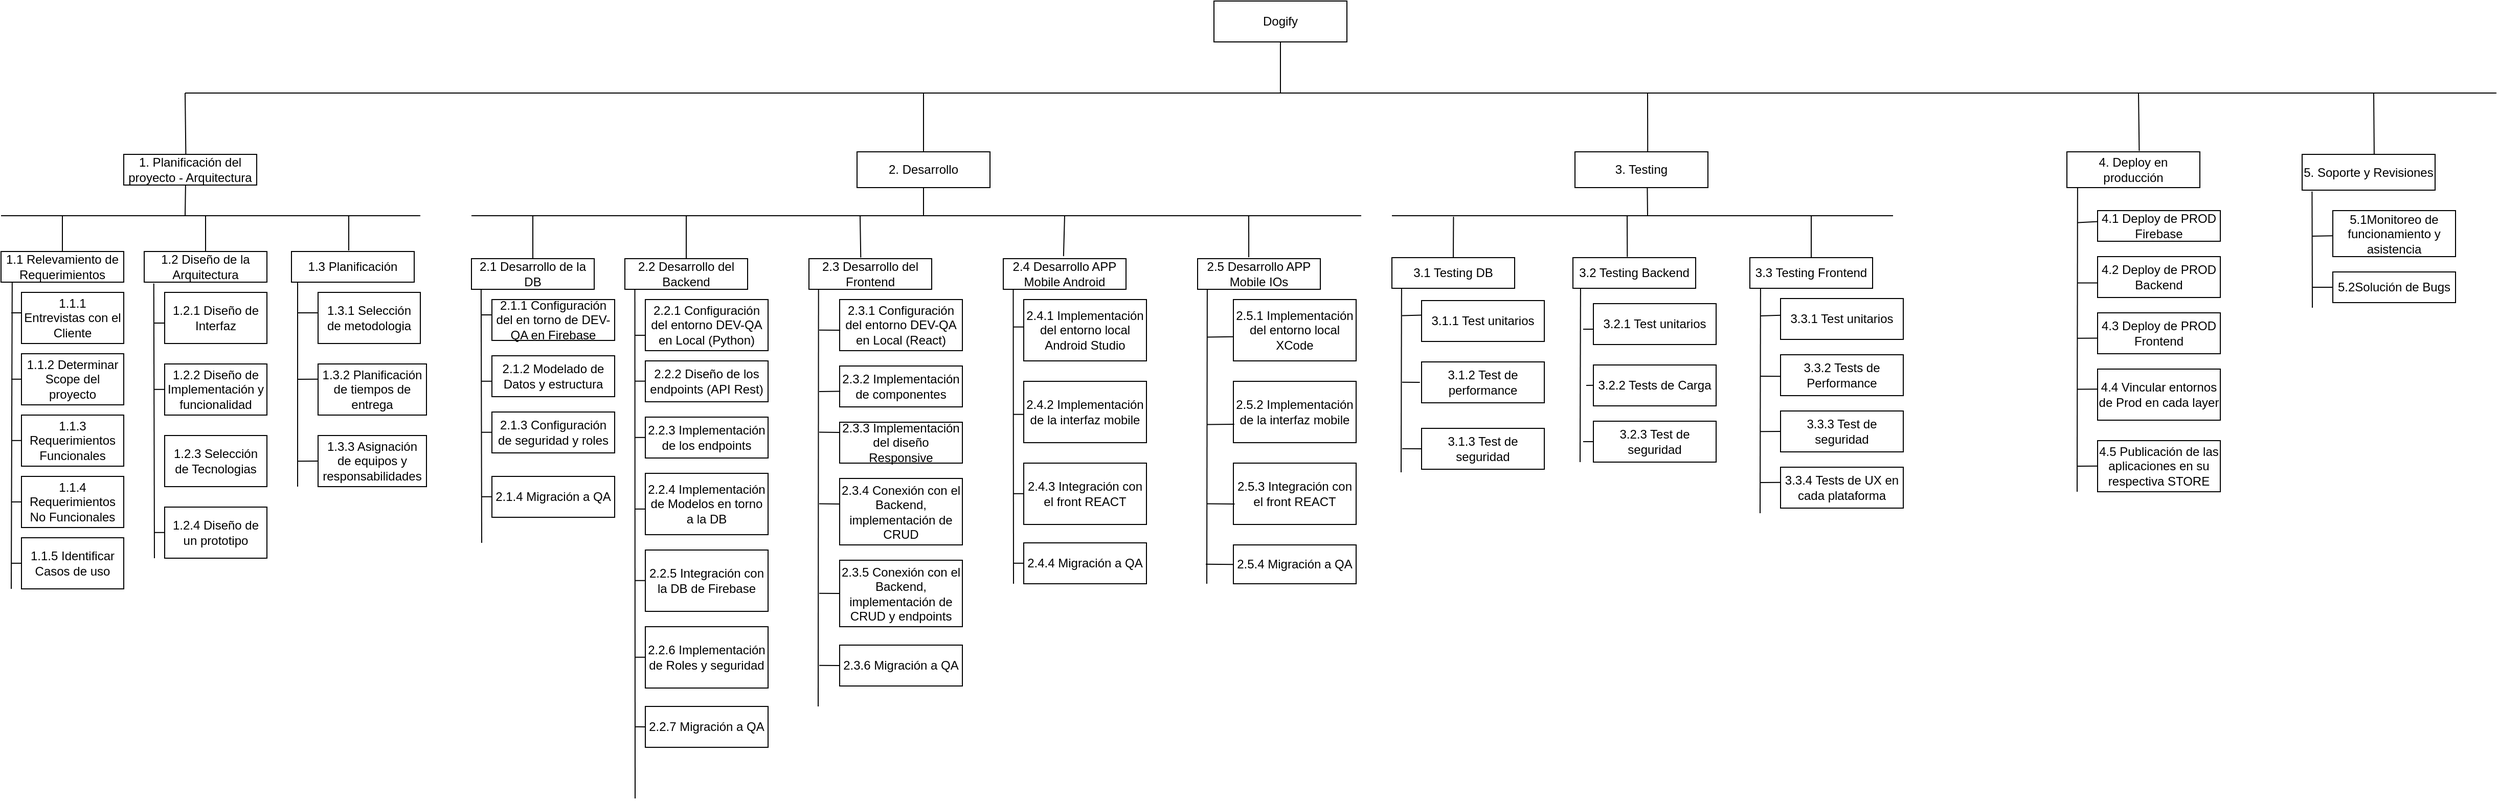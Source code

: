 <mxfile version="24.7.12">
  <diagram name="Página-1" id="rctPrz6m6ZB6kbISsElE">
    <mxGraphModel dx="2284" dy="774" grid="1" gridSize="10" guides="1" tooltips="1" connect="1" arrows="1" fold="1" page="1" pageScale="1" pageWidth="850" pageHeight="1100" math="0" shadow="0">
      <root>
        <mxCell id="0" />
        <mxCell id="1" parent="0" />
        <mxCell id="eJNdkGEpaUKo2zQjEefQ-1" value="&lt;div&gt;Dogify&lt;/div&gt;" style="rounded=0;whiteSpace=wrap;html=1;" vertex="1" parent="1">
          <mxGeometry x="1176" y="30" width="130" height="40" as="geometry" />
        </mxCell>
        <mxCell id="eJNdkGEpaUKo2zQjEefQ-2" value="1. Planificación del proyecto - Arquitectura" style="rounded=0;whiteSpace=wrap;html=1;" vertex="1" parent="1">
          <mxGeometry x="110" y="180" width="130" height="30" as="geometry" />
        </mxCell>
        <mxCell id="eJNdkGEpaUKo2zQjEefQ-3" value="1.1 Relevamiento de Requerimientos" style="rounded=0;whiteSpace=wrap;html=1;" vertex="1" parent="1">
          <mxGeometry x="-10" y="275" width="120" height="30" as="geometry" />
        </mxCell>
        <mxCell id="eJNdkGEpaUKo2zQjEefQ-4" value="1.1.3 Requerimientos Funcionales" style="rounded=0;whiteSpace=wrap;html=1;" vertex="1" parent="1">
          <mxGeometry x="10" y="435" width="100" height="50" as="geometry" />
        </mxCell>
        <mxCell id="eJNdkGEpaUKo2zQjEefQ-5" value="1.1.4 Requerimientos No Funcionales" style="rounded=0;whiteSpace=wrap;html=1;" vertex="1" parent="1">
          <mxGeometry x="10" y="495" width="100" height="50" as="geometry" />
        </mxCell>
        <mxCell id="eJNdkGEpaUKo2zQjEefQ-6" value="&lt;div&gt;1.1.1&lt;/div&gt;&lt;div&gt;Entrevistas con el&lt;/div&gt;&lt;div&gt;Cliente&lt;br&gt;&lt;/div&gt;" style="rounded=0;whiteSpace=wrap;html=1;" vertex="1" parent="1">
          <mxGeometry x="10" y="315" width="100" height="50" as="geometry" />
        </mxCell>
        <mxCell id="eJNdkGEpaUKo2zQjEefQ-7" value="1.2 Diseño de la Arquitectura" style="rounded=0;whiteSpace=wrap;html=1;" vertex="1" parent="1">
          <mxGeometry x="130" y="275" width="120" height="30" as="geometry" />
        </mxCell>
        <mxCell id="eJNdkGEpaUKo2zQjEefQ-8" value="1.2.1 Diseño de Interfaz" style="rounded=0;whiteSpace=wrap;html=1;" vertex="1" parent="1">
          <mxGeometry x="150" y="315" width="100" height="50" as="geometry" />
        </mxCell>
        <mxCell id="eJNdkGEpaUKo2zQjEefQ-9" value="1.2.3 Selección de Tecnologias" style="rounded=0;whiteSpace=wrap;html=1;" vertex="1" parent="1">
          <mxGeometry x="150" y="455" width="100" height="50" as="geometry" />
        </mxCell>
        <mxCell id="eJNdkGEpaUKo2zQjEefQ-10" value="1.2.2 Diseño de Implementación y funcionalidad" style="rounded=0;whiteSpace=wrap;html=1;" vertex="1" parent="1">
          <mxGeometry x="150" y="385" width="100" height="50" as="geometry" />
        </mxCell>
        <mxCell id="eJNdkGEpaUKo2zQjEefQ-11" value="1.3 Planificación" style="rounded=0;whiteSpace=wrap;html=1;" vertex="1" parent="1">
          <mxGeometry x="274" y="275" width="120" height="30" as="geometry" />
        </mxCell>
        <mxCell id="eJNdkGEpaUKo2zQjEefQ-12" value="1.3.1 Selección de metodologia" style="rounded=0;whiteSpace=wrap;html=1;" vertex="1" parent="1">
          <mxGeometry x="300" y="315" width="100" height="50" as="geometry" />
        </mxCell>
        <mxCell id="eJNdkGEpaUKo2zQjEefQ-13" value="1.3.2 Planificación de tiempos de entrega" style="rounded=0;whiteSpace=wrap;html=1;" vertex="1" parent="1">
          <mxGeometry x="300" y="385" width="106" height="50" as="geometry" />
        </mxCell>
        <mxCell id="eJNdkGEpaUKo2zQjEefQ-14" value="1.3.3 Asignación de equipos y responsabilidades" style="rounded=0;whiteSpace=wrap;html=1;" vertex="1" parent="1">
          <mxGeometry x="300" y="455" width="106" height="50" as="geometry" />
        </mxCell>
        <mxCell id="eJNdkGEpaUKo2zQjEefQ-15" value="2. Desarrollo" style="rounded=0;whiteSpace=wrap;html=1;" vertex="1" parent="1">
          <mxGeometry x="827" y="177.5" width="130" height="35" as="geometry" />
        </mxCell>
        <mxCell id="eJNdkGEpaUKo2zQjEefQ-16" value="1.1.2 Determinar Scope del proyecto" style="rounded=0;whiteSpace=wrap;html=1;" vertex="1" parent="1">
          <mxGeometry x="10" y="375" width="100" height="50" as="geometry" />
        </mxCell>
        <mxCell id="eJNdkGEpaUKo2zQjEefQ-17" value="1.1.5 Identificar Casos de uso" style="rounded=0;whiteSpace=wrap;html=1;" vertex="1" parent="1">
          <mxGeometry x="10" y="555" width="100" height="50" as="geometry" />
        </mxCell>
        <mxCell id="eJNdkGEpaUKo2zQjEefQ-18" value="1.2.4 Diseño de un prototipo" style="rounded=0;whiteSpace=wrap;html=1;" vertex="1" parent="1">
          <mxGeometry x="150" y="525" width="100" height="50" as="geometry" />
        </mxCell>
        <mxCell id="eJNdkGEpaUKo2zQjEefQ-19" value="" style="endArrow=none;html=1;rounded=0;" edge="1" parent="1">
          <mxGeometry width="50" height="50" relative="1" as="geometry">
            <mxPoint x="170" y="120" as="sourcePoint" />
            <mxPoint x="2430" y="120" as="targetPoint" />
          </mxGeometry>
        </mxCell>
        <mxCell id="eJNdkGEpaUKo2zQjEefQ-20" value="" style="endArrow=none;html=1;rounded=0;exitX=0.467;exitY=0.011;exitDx=0;exitDy=0;exitPerimeter=0;" edge="1" parent="1" source="eJNdkGEpaUKo2zQjEefQ-2">
          <mxGeometry width="50" height="50" relative="1" as="geometry">
            <mxPoint x="230" y="220" as="sourcePoint" />
            <mxPoint x="170" y="120" as="targetPoint" />
          </mxGeometry>
        </mxCell>
        <mxCell id="eJNdkGEpaUKo2zQjEefQ-21" value="" style="endArrow=none;html=1;rounded=0;entryX=0.091;entryY=1.002;entryDx=0;entryDy=0;entryPerimeter=0;" edge="1" parent="1" target="eJNdkGEpaUKo2zQjEefQ-3">
          <mxGeometry width="50" height="50" relative="1" as="geometry">
            <mxPoint y="605" as="sourcePoint" />
            <mxPoint x="270" y="425" as="targetPoint" />
          </mxGeometry>
        </mxCell>
        <mxCell id="eJNdkGEpaUKo2zQjEefQ-22" value="" style="endArrow=none;html=1;rounded=0;entryX=0;entryY=0.401;entryDx=0;entryDy=0;entryPerimeter=0;" edge="1" parent="1" target="eJNdkGEpaUKo2zQjEefQ-6">
          <mxGeometry width="50" height="50" relative="1" as="geometry">
            <mxPoint y="335" as="sourcePoint" />
            <mxPoint x="270" y="425" as="targetPoint" />
          </mxGeometry>
        </mxCell>
        <mxCell id="eJNdkGEpaUKo2zQjEefQ-23" value="" style="endArrow=none;html=1;rounded=0;entryX=0;entryY=0.401;entryDx=0;entryDy=0;entryPerimeter=0;" edge="1" parent="1">
          <mxGeometry width="50" height="50" relative="1" as="geometry">
            <mxPoint y="399.9" as="sourcePoint" />
            <mxPoint x="10" y="399.9" as="targetPoint" />
          </mxGeometry>
        </mxCell>
        <mxCell id="eJNdkGEpaUKo2zQjEefQ-24" value="" style="endArrow=none;html=1;rounded=0;entryX=0;entryY=0.401;entryDx=0;entryDy=0;entryPerimeter=0;" edge="1" parent="1">
          <mxGeometry width="50" height="50" relative="1" as="geometry">
            <mxPoint y="459.9" as="sourcePoint" />
            <mxPoint x="10" y="459.9" as="targetPoint" />
          </mxGeometry>
        </mxCell>
        <mxCell id="eJNdkGEpaUKo2zQjEefQ-25" value="" style="endArrow=none;html=1;rounded=0;entryX=0;entryY=0.401;entryDx=0;entryDy=0;entryPerimeter=0;" edge="1" parent="1">
          <mxGeometry width="50" height="50" relative="1" as="geometry">
            <mxPoint y="519.94" as="sourcePoint" />
            <mxPoint x="10" y="519.94" as="targetPoint" />
          </mxGeometry>
        </mxCell>
        <mxCell id="eJNdkGEpaUKo2zQjEefQ-26" value="" style="endArrow=none;html=1;rounded=0;entryX=0;entryY=0.401;entryDx=0;entryDy=0;entryPerimeter=0;" edge="1" parent="1">
          <mxGeometry width="50" height="50" relative="1" as="geometry">
            <mxPoint y="579.94" as="sourcePoint" />
            <mxPoint x="10" y="579.94" as="targetPoint" />
          </mxGeometry>
        </mxCell>
        <mxCell id="eJNdkGEpaUKo2zQjEefQ-27" value="" style="endArrow=none;html=1;rounded=0;entryX=0.078;entryY=1.04;entryDx=0;entryDy=0;entryPerimeter=0;" edge="1" parent="1" target="eJNdkGEpaUKo2zQjEefQ-7">
          <mxGeometry width="50" height="50" relative="1" as="geometry">
            <mxPoint x="140" y="575" as="sourcePoint" />
            <mxPoint x="140" y="305" as="targetPoint" />
          </mxGeometry>
        </mxCell>
        <mxCell id="eJNdkGEpaUKo2zQjEefQ-28" value="" style="endArrow=none;html=1;rounded=0;entryX=0;entryY=0.401;entryDx=0;entryDy=0;entryPerimeter=0;" edge="1" parent="1">
          <mxGeometry width="50" height="50" relative="1" as="geometry">
            <mxPoint x="140" y="345" as="sourcePoint" />
            <mxPoint x="150" y="345" as="targetPoint" />
          </mxGeometry>
        </mxCell>
        <mxCell id="eJNdkGEpaUKo2zQjEefQ-29" value="" style="endArrow=none;html=1;rounded=0;entryX=0;entryY=0.401;entryDx=0;entryDy=0;entryPerimeter=0;" edge="1" parent="1">
          <mxGeometry width="50" height="50" relative="1" as="geometry">
            <mxPoint x="140" y="409.9" as="sourcePoint" />
            <mxPoint x="150" y="409.9" as="targetPoint" />
          </mxGeometry>
        </mxCell>
        <mxCell id="eJNdkGEpaUKo2zQjEefQ-30" value="" style="endArrow=none;html=1;rounded=0;entryX=0;entryY=0.401;entryDx=0;entryDy=0;entryPerimeter=0;" edge="1" parent="1">
          <mxGeometry width="50" height="50" relative="1" as="geometry">
            <mxPoint x="140" y="549.88" as="sourcePoint" />
            <mxPoint x="150" y="549.88" as="targetPoint" />
          </mxGeometry>
        </mxCell>
        <mxCell id="eJNdkGEpaUKo2zQjEefQ-31" value="2.2 Desarrollo del Backend" style="rounded=0;whiteSpace=wrap;html=1;" vertex="1" parent="1">
          <mxGeometry x="600" y="282" width="120" height="30" as="geometry" />
        </mxCell>
        <mxCell id="eJNdkGEpaUKo2zQjEefQ-32" value="2.1.1 Configuración del en torno de DEV-QA en Firebase" style="rounded=0;whiteSpace=wrap;html=1;" vertex="1" parent="1">
          <mxGeometry x="470" y="322" width="120" height="40" as="geometry" />
        </mxCell>
        <mxCell id="eJNdkGEpaUKo2zQjEefQ-33" value="&lt;div&gt;2.1.2 Modelado de Datos y estructura&lt;/div&gt;" style="rounded=0;whiteSpace=wrap;html=1;" vertex="1" parent="1">
          <mxGeometry x="470" y="377" width="120" height="40" as="geometry" />
        </mxCell>
        <mxCell id="eJNdkGEpaUKo2zQjEefQ-34" value="&lt;div&gt;2.1.3 Configuración de seguridad y roles&lt;br&gt;&lt;/div&gt;" style="rounded=0;whiteSpace=wrap;html=1;" vertex="1" parent="1">
          <mxGeometry x="470" y="432" width="120" height="40" as="geometry" />
        </mxCell>
        <mxCell id="eJNdkGEpaUKo2zQjEefQ-35" value="2.1 Desarrollo de la DB" style="rounded=0;whiteSpace=wrap;html=1;" vertex="1" parent="1">
          <mxGeometry x="450" y="282" width="120" height="30" as="geometry" />
        </mxCell>
        <mxCell id="eJNdkGEpaUKo2zQjEefQ-36" value="2.2.1 Configuración del entorno DEV-QA en Local (Python)" style="rounded=0;whiteSpace=wrap;html=1;" vertex="1" parent="1">
          <mxGeometry x="620" y="322" width="120" height="50" as="geometry" />
        </mxCell>
        <mxCell id="eJNdkGEpaUKo2zQjEefQ-37" value="2.2.2 Diseño de los endpoints (API Rest)" style="rounded=0;whiteSpace=wrap;html=1;" vertex="1" parent="1">
          <mxGeometry x="620" y="382" width="120" height="40" as="geometry" />
        </mxCell>
        <mxCell id="eJNdkGEpaUKo2zQjEefQ-38" value="2.2.3 Implementación de los endpoints" style="rounded=0;whiteSpace=wrap;html=1;" vertex="1" parent="1">
          <mxGeometry x="620" y="437" width="120" height="40" as="geometry" />
        </mxCell>
        <mxCell id="eJNdkGEpaUKo2zQjEefQ-39" value="2.2.4 Implementación de Modelos en torno a la DB" style="rounded=0;whiteSpace=wrap;html=1;" vertex="1" parent="1">
          <mxGeometry x="620" y="492" width="120" height="60" as="geometry" />
        </mxCell>
        <mxCell id="eJNdkGEpaUKo2zQjEefQ-40" value="2.2.5 Integración con la DB de Firebase" style="rounded=0;whiteSpace=wrap;html=1;" vertex="1" parent="1">
          <mxGeometry x="620" y="567" width="120" height="60" as="geometry" />
        </mxCell>
        <mxCell id="eJNdkGEpaUKo2zQjEefQ-41" value="2.2.6 Implementación de Roles y seguridad" style="rounded=0;whiteSpace=wrap;html=1;" vertex="1" parent="1">
          <mxGeometry x="620" y="642" width="120" height="60" as="geometry" />
        </mxCell>
        <mxCell id="eJNdkGEpaUKo2zQjEefQ-42" value="2.3 Desarrollo del Frontend" style="rounded=0;whiteSpace=wrap;html=1;" vertex="1" parent="1">
          <mxGeometry x="780" y="282" width="120" height="30" as="geometry" />
        </mxCell>
        <mxCell id="eJNdkGEpaUKo2zQjEefQ-43" value="2.3.1 Configuración del entorno DEV-QA en Local (React)" style="rounded=0;whiteSpace=wrap;html=1;" vertex="1" parent="1">
          <mxGeometry x="810" y="322" width="120" height="50" as="geometry" />
        </mxCell>
        <mxCell id="eJNdkGEpaUKo2zQjEefQ-44" value="2.3.2 Implementación de componentes" style="rounded=0;whiteSpace=wrap;html=1;" vertex="1" parent="1">
          <mxGeometry x="810" y="387" width="120" height="40" as="geometry" />
        </mxCell>
        <mxCell id="eJNdkGEpaUKo2zQjEefQ-45" value="2.3.3 Implementación del diseño Responsive" style="rounded=0;whiteSpace=wrap;html=1;" vertex="1" parent="1">
          <mxGeometry x="810" y="442" width="120" height="40" as="geometry" />
        </mxCell>
        <mxCell id="eJNdkGEpaUKo2zQjEefQ-46" value="2.3.4 Conexión con el Backend, implementación de CRUD" style="rounded=0;whiteSpace=wrap;html=1;" vertex="1" parent="1">
          <mxGeometry x="810" y="497" width="120" height="65" as="geometry" />
        </mxCell>
        <mxCell id="eJNdkGEpaUKo2zQjEefQ-47" value="2.3.5 Conexión con el Backend, implementación de CRUD y endpoints" style="rounded=0;whiteSpace=wrap;html=1;" vertex="1" parent="1">
          <mxGeometry x="810" y="577" width="120" height="65" as="geometry" />
        </mxCell>
        <mxCell id="eJNdkGEpaUKo2zQjEefQ-48" value="" style="endArrow=none;html=1;rounded=0;" edge="1" parent="1">
          <mxGeometry width="50" height="50" relative="1" as="geometry">
            <mxPoint x="280" y="505" as="sourcePoint" />
            <mxPoint x="280" y="305" as="targetPoint" />
          </mxGeometry>
        </mxCell>
        <mxCell id="eJNdkGEpaUKo2zQjEefQ-49" value="" style="endArrow=none;html=1;rounded=0;entryX=0;entryY=0.401;entryDx=0;entryDy=0;entryPerimeter=0;" edge="1" parent="1">
          <mxGeometry width="50" height="50" relative="1" as="geometry">
            <mxPoint x="280" y="335" as="sourcePoint" />
            <mxPoint x="300" y="335" as="targetPoint" />
          </mxGeometry>
        </mxCell>
        <mxCell id="eJNdkGEpaUKo2zQjEefQ-50" value="" style="endArrow=none;html=1;rounded=0;entryX=0;entryY=0.401;entryDx=0;entryDy=0;entryPerimeter=0;" edge="1" parent="1">
          <mxGeometry width="50" height="50" relative="1" as="geometry">
            <mxPoint x="280" y="400" as="sourcePoint" />
            <mxPoint x="300" y="399.9" as="targetPoint" />
          </mxGeometry>
        </mxCell>
        <mxCell id="eJNdkGEpaUKo2zQjEefQ-51" value="" style="endArrow=none;html=1;rounded=0;entryX=0;entryY=0.401;entryDx=0;entryDy=0;entryPerimeter=0;" edge="1" parent="1">
          <mxGeometry width="50" height="50" relative="1" as="geometry">
            <mxPoint x="280" y="480.1" as="sourcePoint" />
            <mxPoint x="300" y="480" as="targetPoint" />
          </mxGeometry>
        </mxCell>
        <mxCell id="eJNdkGEpaUKo2zQjEefQ-52" value="2.4 Desarrollo APP Mobile Android" style="rounded=0;whiteSpace=wrap;html=1;" vertex="1" parent="1">
          <mxGeometry x="970" y="282" width="120" height="30" as="geometry" />
        </mxCell>
        <mxCell id="eJNdkGEpaUKo2zQjEefQ-53" value="2.4.1 Implementación del entorno local Android Studio" style="rounded=0;whiteSpace=wrap;html=1;" vertex="1" parent="1">
          <mxGeometry x="990" y="322" width="120" height="60" as="geometry" />
        </mxCell>
        <mxCell id="eJNdkGEpaUKo2zQjEefQ-54" value="2.4.2 Implementación de la interfaz mobile" style="rounded=0;whiteSpace=wrap;html=1;" vertex="1" parent="1">
          <mxGeometry x="990" y="402" width="120" height="60" as="geometry" />
        </mxCell>
        <mxCell id="eJNdkGEpaUKo2zQjEefQ-55" value="2.4.3 Integración con el front REACT" style="rounded=0;whiteSpace=wrap;html=1;" vertex="1" parent="1">
          <mxGeometry x="990" y="482" width="120" height="60" as="geometry" />
        </mxCell>
        <mxCell id="eJNdkGEpaUKo2zQjEefQ-56" value="2.5 Desarrollo APP Mobile IOs" style="rounded=0;whiteSpace=wrap;html=1;" vertex="1" parent="1">
          <mxGeometry x="1160" y="282" width="120" height="30" as="geometry" />
        </mxCell>
        <mxCell id="eJNdkGEpaUKo2zQjEefQ-57" value="2.5.1 Implementación del entorno local XCode" style="rounded=0;whiteSpace=wrap;html=1;" vertex="1" parent="1">
          <mxGeometry x="1195" y="322" width="120" height="60" as="geometry" />
        </mxCell>
        <mxCell id="eJNdkGEpaUKo2zQjEefQ-58" value="2.5.2 Implementación de la interfaz mobile" style="rounded=0;whiteSpace=wrap;html=1;" vertex="1" parent="1">
          <mxGeometry x="1195" y="402" width="120" height="60" as="geometry" />
        </mxCell>
        <mxCell id="eJNdkGEpaUKo2zQjEefQ-59" value="2.5.3 Integración con el front REACT" style="rounded=0;whiteSpace=wrap;html=1;" vertex="1" parent="1">
          <mxGeometry x="1195" y="482" width="120" height="60" as="geometry" />
        </mxCell>
        <mxCell id="eJNdkGEpaUKo2zQjEefQ-60" value="3. Testing" style="rounded=0;whiteSpace=wrap;html=1;" vertex="1" parent="1">
          <mxGeometry x="1529" y="177.5" width="130" height="35" as="geometry" />
        </mxCell>
        <mxCell id="eJNdkGEpaUKo2zQjEefQ-61" value="" style="endArrow=none;html=1;rounded=0;" edge="1" parent="1">
          <mxGeometry width="50" height="50" relative="1" as="geometry">
            <mxPoint x="460" y="560" as="sourcePoint" />
            <mxPoint x="459.43" y="312" as="targetPoint" />
          </mxGeometry>
        </mxCell>
        <mxCell id="eJNdkGEpaUKo2zQjEefQ-62" value="3.1 Testing DB" style="rounded=0;whiteSpace=wrap;html=1;" vertex="1" parent="1">
          <mxGeometry x="1350" y="281" width="120" height="30" as="geometry" />
        </mxCell>
        <mxCell id="eJNdkGEpaUKo2zQjEefQ-63" value="3.1.1 Test unitarios" style="rounded=0;whiteSpace=wrap;html=1;" vertex="1" parent="1">
          <mxGeometry x="1379" y="323" width="120" height="40" as="geometry" />
        </mxCell>
        <mxCell id="eJNdkGEpaUKo2zQjEefQ-64" value="3.1.2 Test de performance" style="rounded=0;whiteSpace=wrap;html=1;" vertex="1" parent="1">
          <mxGeometry x="1379" y="383" width="120" height="40" as="geometry" />
        </mxCell>
        <mxCell id="eJNdkGEpaUKo2zQjEefQ-65" value="3.1.3 Test de seguridad" style="rounded=0;whiteSpace=wrap;html=1;" vertex="1" parent="1">
          <mxGeometry x="1379" y="448" width="120" height="40" as="geometry" />
        </mxCell>
        <mxCell id="eJNdkGEpaUKo2zQjEefQ-66" value="3.2 Testing Backend" style="rounded=0;whiteSpace=wrap;html=1;" vertex="1" parent="1">
          <mxGeometry x="1527" y="281" width="120" height="30" as="geometry" />
        </mxCell>
        <mxCell id="eJNdkGEpaUKo2zQjEefQ-67" value="3.2.1 Test unitarios" style="rounded=0;whiteSpace=wrap;html=1;" vertex="1" parent="1">
          <mxGeometry x="1547" y="326" width="120" height="40" as="geometry" />
        </mxCell>
        <mxCell id="eJNdkGEpaUKo2zQjEefQ-68" value="3.2.2 Tests de Carga" style="rounded=0;whiteSpace=wrap;html=1;" vertex="1" parent="1">
          <mxGeometry x="1547" y="386" width="120" height="40" as="geometry" />
        </mxCell>
        <mxCell id="eJNdkGEpaUKo2zQjEefQ-69" value="3.3 Testing Frontend" style="rounded=0;whiteSpace=wrap;html=1;" vertex="1" parent="1">
          <mxGeometry x="1700" y="281" width="120" height="30" as="geometry" />
        </mxCell>
        <mxCell id="eJNdkGEpaUKo2zQjEefQ-70" value="3.3.1 Test unitarios" style="rounded=0;whiteSpace=wrap;html=1;" vertex="1" parent="1">
          <mxGeometry x="1730" y="321" width="120" height="40" as="geometry" />
        </mxCell>
        <mxCell id="eJNdkGEpaUKo2zQjEefQ-71" value="3.3.2 Tests de Performance" style="rounded=0;whiteSpace=wrap;html=1;" vertex="1" parent="1">
          <mxGeometry x="1730" y="376" width="120" height="40" as="geometry" />
        </mxCell>
        <mxCell id="eJNdkGEpaUKo2zQjEefQ-72" value="3.3.4 Tests de UX en cada plataforma" style="rounded=0;whiteSpace=wrap;html=1;" vertex="1" parent="1">
          <mxGeometry x="1730" y="486" width="120" height="40" as="geometry" />
        </mxCell>
        <mxCell id="eJNdkGEpaUKo2zQjEefQ-73" value="3.2.3 Test de seguridad" style="rounded=0;whiteSpace=wrap;html=1;" vertex="1" parent="1">
          <mxGeometry x="1547" y="441" width="120" height="40" as="geometry" />
        </mxCell>
        <mxCell id="eJNdkGEpaUKo2zQjEefQ-74" value="3.3.3 Test de seguridad" style="rounded=0;whiteSpace=wrap;html=1;" vertex="1" parent="1">
          <mxGeometry x="1730" y="431" width="120" height="40" as="geometry" />
        </mxCell>
        <mxCell id="eJNdkGEpaUKo2zQjEefQ-75" value="4. Deploy en producción" style="rounded=0;whiteSpace=wrap;html=1;" vertex="1" parent="1">
          <mxGeometry x="2010" y="177.5" width="130" height="35" as="geometry" />
        </mxCell>
        <mxCell id="eJNdkGEpaUKo2zQjEefQ-76" value="4.1 Deploy de PROD Firebase" style="rounded=0;whiteSpace=wrap;html=1;" vertex="1" parent="1">
          <mxGeometry x="2040" y="235" width="120" height="30" as="geometry" />
        </mxCell>
        <mxCell id="eJNdkGEpaUKo2zQjEefQ-77" value="4.2 Deploy de PROD Backend" style="rounded=0;whiteSpace=wrap;html=1;" vertex="1" parent="1">
          <mxGeometry x="2040" y="280" width="120" height="40" as="geometry" />
        </mxCell>
        <mxCell id="eJNdkGEpaUKo2zQjEefQ-78" value="4.3 Deploy de PROD Frontend" style="rounded=0;whiteSpace=wrap;html=1;" vertex="1" parent="1">
          <mxGeometry x="2040" y="335" width="120" height="40" as="geometry" />
        </mxCell>
        <mxCell id="eJNdkGEpaUKo2zQjEefQ-79" value="4.4 Vincular entornos de Prod en cada layer" style="rounded=0;whiteSpace=wrap;html=1;" vertex="1" parent="1">
          <mxGeometry x="2040" y="390" width="120" height="50" as="geometry" />
        </mxCell>
        <mxCell id="eJNdkGEpaUKo2zQjEefQ-80" value="4.5 Publicación de las aplicaciones en su respectiva STORE" style="rounded=0;whiteSpace=wrap;html=1;" vertex="1" parent="1">
          <mxGeometry x="2040" y="460" width="120" height="50" as="geometry" />
        </mxCell>
        <mxCell id="eJNdkGEpaUKo2zQjEefQ-81" value="5. Soporte y Revisiones" style="rounded=0;whiteSpace=wrap;html=1;" vertex="1" parent="1">
          <mxGeometry x="2240" y="180" width="130" height="35" as="geometry" />
        </mxCell>
        <mxCell id="eJNdkGEpaUKo2zQjEefQ-82" value="5.1Monitoreo de funcionamiento y asistencia" style="rounded=0;whiteSpace=wrap;html=1;" vertex="1" parent="1">
          <mxGeometry x="2270" y="235" width="120" height="45" as="geometry" />
        </mxCell>
        <mxCell id="eJNdkGEpaUKo2zQjEefQ-83" value="5.2Solución de Bugs" style="rounded=0;whiteSpace=wrap;html=1;" vertex="1" parent="1">
          <mxGeometry x="2270" y="295" width="120" height="30" as="geometry" />
        </mxCell>
        <mxCell id="eJNdkGEpaUKo2zQjEefQ-84" value="" style="endArrow=none;html=1;rounded=0;" edge="1" parent="1">
          <mxGeometry width="50" height="50" relative="1" as="geometry">
            <mxPoint x="610" y="810" as="sourcePoint" />
            <mxPoint x="609.76" y="312" as="targetPoint" />
          </mxGeometry>
        </mxCell>
        <mxCell id="eJNdkGEpaUKo2zQjEefQ-85" value="" style="endArrow=none;html=1;rounded=0;entryX=0;entryY=0.401;entryDx=0;entryDy=0;entryPerimeter=0;" edge="1" parent="1">
          <mxGeometry width="50" height="50" relative="1" as="geometry">
            <mxPoint x="460" y="337" as="sourcePoint" />
            <mxPoint x="470" y="337" as="targetPoint" />
          </mxGeometry>
        </mxCell>
        <mxCell id="eJNdkGEpaUKo2zQjEefQ-86" value="" style="endArrow=none;html=1;rounded=0;entryX=0;entryY=0.401;entryDx=0;entryDy=0;entryPerimeter=0;" edge="1" parent="1">
          <mxGeometry width="50" height="50" relative="1" as="geometry">
            <mxPoint x="460" y="401.9" as="sourcePoint" />
            <mxPoint x="470" y="401.9" as="targetPoint" />
          </mxGeometry>
        </mxCell>
        <mxCell id="eJNdkGEpaUKo2zQjEefQ-87" value="" style="endArrow=none;html=1;rounded=0;entryX=0;entryY=0.401;entryDx=0;entryDy=0;entryPerimeter=0;" edge="1" parent="1">
          <mxGeometry width="50" height="50" relative="1" as="geometry">
            <mxPoint x="460" y="451.85" as="sourcePoint" />
            <mxPoint x="470" y="451.85" as="targetPoint" />
          </mxGeometry>
        </mxCell>
        <mxCell id="eJNdkGEpaUKo2zQjEefQ-88" value="" style="endArrow=none;html=1;rounded=0;" edge="1" parent="1">
          <mxGeometry width="50" height="50" relative="1" as="geometry">
            <mxPoint x="789" y="720" as="sourcePoint" />
            <mxPoint x="789.35" y="312" as="targetPoint" />
          </mxGeometry>
        </mxCell>
        <mxCell id="eJNdkGEpaUKo2zQjEefQ-89" value="" style="endArrow=none;html=1;rounded=0;entryX=0;entryY=0.401;entryDx=0;entryDy=0;entryPerimeter=0;" edge="1" parent="1">
          <mxGeometry width="50" height="50" relative="1" as="geometry">
            <mxPoint x="610" y="356.97" as="sourcePoint" />
            <mxPoint x="620" y="356.97" as="targetPoint" />
          </mxGeometry>
        </mxCell>
        <mxCell id="eJNdkGEpaUKo2zQjEefQ-90" value="" style="endArrow=none;html=1;rounded=0;entryX=0;entryY=0.401;entryDx=0;entryDy=0;entryPerimeter=0;" edge="1" parent="1">
          <mxGeometry width="50" height="50" relative="1" as="geometry">
            <mxPoint x="610" y="401.82" as="sourcePoint" />
            <mxPoint x="620" y="401.82" as="targetPoint" />
          </mxGeometry>
        </mxCell>
        <mxCell id="eJNdkGEpaUKo2zQjEefQ-91" value="" style="endArrow=none;html=1;rounded=0;entryX=0;entryY=0.401;entryDx=0;entryDy=0;entryPerimeter=0;" edge="1" parent="1">
          <mxGeometry width="50" height="50" relative="1" as="geometry">
            <mxPoint x="610" y="456.91" as="sourcePoint" />
            <mxPoint x="620" y="456.91" as="targetPoint" />
          </mxGeometry>
        </mxCell>
        <mxCell id="eJNdkGEpaUKo2zQjEefQ-92" value="" style="endArrow=none;html=1;rounded=0;entryX=0;entryY=0.401;entryDx=0;entryDy=0;entryPerimeter=0;" edge="1" parent="1">
          <mxGeometry width="50" height="50" relative="1" as="geometry">
            <mxPoint x="610" y="526.91" as="sourcePoint" />
            <mxPoint x="620" y="526.91" as="targetPoint" />
          </mxGeometry>
        </mxCell>
        <mxCell id="eJNdkGEpaUKo2zQjEefQ-93" value="" style="endArrow=none;html=1;rounded=0;entryX=0;entryY=0.401;entryDx=0;entryDy=0;entryPerimeter=0;" edge="1" parent="1">
          <mxGeometry width="50" height="50" relative="1" as="geometry">
            <mxPoint x="610" y="596.87" as="sourcePoint" />
            <mxPoint x="620" y="596.87" as="targetPoint" />
          </mxGeometry>
        </mxCell>
        <mxCell id="eJNdkGEpaUKo2zQjEefQ-94" value="" style="endArrow=none;html=1;rounded=0;entryX=0;entryY=0.401;entryDx=0;entryDy=0;entryPerimeter=0;" edge="1" parent="1">
          <mxGeometry width="50" height="50" relative="1" as="geometry">
            <mxPoint x="610" y="671.87" as="sourcePoint" />
            <mxPoint x="620" y="671.87" as="targetPoint" />
          </mxGeometry>
        </mxCell>
        <mxCell id="eJNdkGEpaUKo2zQjEefQ-95" value="" style="endArrow=none;html=1;rounded=0;entryX=0.005;entryY=0.6;entryDx=0;entryDy=0;entryPerimeter=0;" edge="1" parent="1" target="eJNdkGEpaUKo2zQjEefQ-43">
          <mxGeometry width="50" height="50" relative="1" as="geometry">
            <mxPoint x="790" y="351.86" as="sourcePoint" />
            <mxPoint x="800" y="351.86" as="targetPoint" />
          </mxGeometry>
        </mxCell>
        <mxCell id="eJNdkGEpaUKo2zQjEefQ-96" value="" style="endArrow=none;html=1;rounded=0;entryX=0.005;entryY=0.62;entryDx=0;entryDy=0;entryPerimeter=0;" edge="1" parent="1" target="eJNdkGEpaUKo2zQjEefQ-44">
          <mxGeometry width="50" height="50" relative="1" as="geometry">
            <mxPoint x="790" y="412" as="sourcePoint" />
            <mxPoint x="800" y="396.71" as="targetPoint" />
          </mxGeometry>
        </mxCell>
        <mxCell id="eJNdkGEpaUKo2zQjEefQ-97" value="" style="endArrow=none;html=1;rounded=0;entryX=0;entryY=0.25;entryDx=0;entryDy=0;" edge="1" parent="1" target="eJNdkGEpaUKo2zQjEefQ-45">
          <mxGeometry width="50" height="50" relative="1" as="geometry">
            <mxPoint x="790" y="451.8" as="sourcePoint" />
            <mxPoint x="800" y="451.8" as="targetPoint" />
          </mxGeometry>
        </mxCell>
        <mxCell id="eJNdkGEpaUKo2zQjEefQ-98" value="" style="endArrow=none;html=1;rounded=0;entryX=0.003;entryY=0.384;entryDx=0;entryDy=0;entryPerimeter=0;" edge="1" parent="1" target="eJNdkGEpaUKo2zQjEefQ-46">
          <mxGeometry width="50" height="50" relative="1" as="geometry">
            <mxPoint x="790" y="521.8" as="sourcePoint" />
            <mxPoint x="800" y="522" as="targetPoint" />
          </mxGeometry>
        </mxCell>
        <mxCell id="eJNdkGEpaUKo2zQjEefQ-99" value="" style="endArrow=none;html=1;rounded=0;entryX=0.003;entryY=0.384;entryDx=0;entryDy=0;entryPerimeter=0;" edge="1" parent="1">
          <mxGeometry width="50" height="50" relative="1" as="geometry">
            <mxPoint x="790" y="609.36" as="sourcePoint" />
            <mxPoint x="810" y="609.56" as="targetPoint" />
          </mxGeometry>
        </mxCell>
        <mxCell id="eJNdkGEpaUKo2zQjEefQ-100" value="" style="endArrow=none;html=1;rounded=0;" edge="1" parent="1">
          <mxGeometry width="50" height="50" relative="1" as="geometry">
            <mxPoint x="980" y="600" as="sourcePoint" />
            <mxPoint x="979.74" y="312" as="targetPoint" />
          </mxGeometry>
        </mxCell>
        <mxCell id="eJNdkGEpaUKo2zQjEefQ-101" value="" style="endArrow=none;html=1;rounded=0;entryX=0;entryY=0.401;entryDx=0;entryDy=0;entryPerimeter=0;" edge="1" parent="1">
          <mxGeometry width="50" height="50" relative="1" as="geometry">
            <mxPoint x="980" y="348.83" as="sourcePoint" />
            <mxPoint x="990" y="348.83" as="targetPoint" />
          </mxGeometry>
        </mxCell>
        <mxCell id="eJNdkGEpaUKo2zQjEefQ-102" value="" style="endArrow=none;html=1;rounded=0;entryX=0;entryY=0.401;entryDx=0;entryDy=0;entryPerimeter=0;" edge="1" parent="1">
          <mxGeometry width="50" height="50" relative="1" as="geometry">
            <mxPoint x="980" y="434.34" as="sourcePoint" />
            <mxPoint x="990" y="434.34" as="targetPoint" />
          </mxGeometry>
        </mxCell>
        <mxCell id="eJNdkGEpaUKo2zQjEefQ-103" value="" style="endArrow=none;html=1;rounded=0;entryX=0;entryY=0.401;entryDx=0;entryDy=0;entryPerimeter=0;" edge="1" parent="1">
          <mxGeometry width="50" height="50" relative="1" as="geometry">
            <mxPoint x="980" y="511.88" as="sourcePoint" />
            <mxPoint x="990" y="511.88" as="targetPoint" />
          </mxGeometry>
        </mxCell>
        <mxCell id="eJNdkGEpaUKo2zQjEefQ-104" value="" style="endArrow=none;html=1;rounded=0;" edge="1" parent="1">
          <mxGeometry width="50" height="50" relative="1" as="geometry">
            <mxPoint x="1169" y="600" as="sourcePoint" />
            <mxPoint x="1169.44" y="312" as="targetPoint" />
          </mxGeometry>
        </mxCell>
        <mxCell id="eJNdkGEpaUKo2zQjEefQ-105" value="" style="endArrow=none;html=1;rounded=0;" edge="1" parent="1">
          <mxGeometry width="50" height="50" relative="1" as="geometry">
            <mxPoint x="1359" y="491" as="sourcePoint" />
            <mxPoint x="1359.44" y="311" as="targetPoint" />
          </mxGeometry>
        </mxCell>
        <mxCell id="eJNdkGEpaUKo2zQjEefQ-106" value="" style="endArrow=none;html=1;rounded=0;" edge="1" parent="1">
          <mxGeometry width="50" height="50" relative="1" as="geometry">
            <mxPoint x="1534" y="481" as="sourcePoint" />
            <mxPoint x="1534.44" y="311" as="targetPoint" />
          </mxGeometry>
        </mxCell>
        <mxCell id="eJNdkGEpaUKo2zQjEefQ-107" value="" style="endArrow=none;html=1;rounded=0;" edge="1" parent="1">
          <mxGeometry width="50" height="50" relative="1" as="geometry">
            <mxPoint x="1710" y="531" as="sourcePoint" />
            <mxPoint x="1710.44" y="311" as="targetPoint" />
          </mxGeometry>
        </mxCell>
        <mxCell id="eJNdkGEpaUKo2zQjEefQ-108" value="" style="endArrow=none;html=1;rounded=0;" edge="1" parent="1">
          <mxGeometry width="50" height="50" relative="1" as="geometry">
            <mxPoint x="2020" y="510" as="sourcePoint" />
            <mxPoint x="2020.44" y="212.5" as="targetPoint" />
          </mxGeometry>
        </mxCell>
        <mxCell id="eJNdkGEpaUKo2zQjEefQ-109" value="" style="endArrow=none;html=1;rounded=0;" edge="1" parent="1">
          <mxGeometry width="50" height="50" relative="1" as="geometry">
            <mxPoint x="2250" y="330" as="sourcePoint" />
            <mxPoint x="2249.7" y="216.25" as="targetPoint" />
          </mxGeometry>
        </mxCell>
        <mxCell id="eJNdkGEpaUKo2zQjEefQ-110" value="" style="endArrow=none;html=1;rounded=0;entryX=0.002;entryY=0.607;entryDx=0;entryDy=0;entryPerimeter=0;" edge="1" parent="1" target="eJNdkGEpaUKo2zQjEefQ-57">
          <mxGeometry width="50" height="50" relative="1" as="geometry">
            <mxPoint x="1169" y="358.75" as="sourcePoint" />
            <mxPoint x="1179" y="358.75" as="targetPoint" />
          </mxGeometry>
        </mxCell>
        <mxCell id="eJNdkGEpaUKo2zQjEefQ-111" value="" style="endArrow=none;html=1;rounded=0;entryX=0.007;entryY=0.7;entryDx=0;entryDy=0;entryPerimeter=0;" edge="1" parent="1" target="eJNdkGEpaUKo2zQjEefQ-58">
          <mxGeometry width="50" height="50" relative="1" as="geometry">
            <mxPoint x="1169" y="444.26" as="sourcePoint" />
            <mxPoint x="1179" y="444.26" as="targetPoint" />
          </mxGeometry>
        </mxCell>
        <mxCell id="eJNdkGEpaUKo2zQjEefQ-112" value="" style="endArrow=none;html=1;rounded=0;entryX=0.01;entryY=0.667;entryDx=0;entryDy=0;entryPerimeter=0;" edge="1" parent="1" target="eJNdkGEpaUKo2zQjEefQ-59">
          <mxGeometry width="50" height="50" relative="1" as="geometry">
            <mxPoint x="1169" y="521.8" as="sourcePoint" />
            <mxPoint x="1179" y="521.8" as="targetPoint" />
          </mxGeometry>
        </mxCell>
        <mxCell id="eJNdkGEpaUKo2zQjEefQ-113" value="" style="endArrow=none;html=1;rounded=0;entryX=-0.004;entryY=0.357;entryDx=0;entryDy=0;entryPerimeter=0;" edge="1" parent="1" target="eJNdkGEpaUKo2zQjEefQ-63">
          <mxGeometry width="50" height="50" relative="1" as="geometry">
            <mxPoint x="1360" y="337.75" as="sourcePoint" />
            <mxPoint x="1370" y="337.75" as="targetPoint" />
          </mxGeometry>
        </mxCell>
        <mxCell id="eJNdkGEpaUKo2zQjEefQ-114" value="" style="endArrow=none;html=1;rounded=0;entryX=-0.014;entryY=0.5;entryDx=0;entryDy=0;entryPerimeter=0;" edge="1" parent="1" target="eJNdkGEpaUKo2zQjEefQ-64">
          <mxGeometry width="50" height="50" relative="1" as="geometry">
            <mxPoint x="1360" y="402.9" as="sourcePoint" />
            <mxPoint x="1370" y="402.9" as="targetPoint" />
          </mxGeometry>
        </mxCell>
        <mxCell id="eJNdkGEpaUKo2zQjEefQ-115" value="" style="endArrow=none;html=1;rounded=0;entryX=0;entryY=0.5;entryDx=0;entryDy=0;" edge="1" parent="1" target="eJNdkGEpaUKo2zQjEefQ-65">
          <mxGeometry width="50" height="50" relative="1" as="geometry">
            <mxPoint x="1360" y="467.9" as="sourcePoint" />
            <mxPoint x="1370" y="467.9" as="targetPoint" />
          </mxGeometry>
        </mxCell>
        <mxCell id="eJNdkGEpaUKo2zQjEefQ-116" value="" style="endArrow=none;html=1;rounded=0;entryX=0;entryY=0.401;entryDx=0;entryDy=0;entryPerimeter=0;" edge="1" parent="1">
          <mxGeometry width="50" height="50" relative="1" as="geometry">
            <mxPoint x="1537" y="351.0" as="sourcePoint" />
            <mxPoint x="1547" y="351.0" as="targetPoint" />
          </mxGeometry>
        </mxCell>
        <mxCell id="eJNdkGEpaUKo2zQjEefQ-117" value="" style="endArrow=none;html=1;rounded=0;entryX=0;entryY=0.401;entryDx=0;entryDy=0;entryPerimeter=0;" edge="1" parent="1">
          <mxGeometry width="50" height="50" relative="1" as="geometry">
            <mxPoint x="1540" y="406" as="sourcePoint" />
            <mxPoint x="1547" y="405.88" as="targetPoint" />
          </mxGeometry>
        </mxCell>
        <mxCell id="eJNdkGEpaUKo2zQjEefQ-118" value="" style="endArrow=none;html=1;rounded=0;entryX=0;entryY=0.401;entryDx=0;entryDy=0;entryPerimeter=0;" edge="1" parent="1">
          <mxGeometry width="50" height="50" relative="1" as="geometry">
            <mxPoint x="1537" y="461.0" as="sourcePoint" />
            <mxPoint x="1547" y="461.0" as="targetPoint" />
          </mxGeometry>
        </mxCell>
        <mxCell id="eJNdkGEpaUKo2zQjEefQ-119" value="" style="endArrow=none;html=1;rounded=0;entryX=-0.001;entryY=0.409;entryDx=0;entryDy=0;entryPerimeter=0;" edge="1" parent="1" target="eJNdkGEpaUKo2zQjEefQ-70">
          <mxGeometry width="50" height="50" relative="1" as="geometry">
            <mxPoint x="1710" y="338" as="sourcePoint" />
            <mxPoint x="1729" y="336.87" as="targetPoint" />
          </mxGeometry>
        </mxCell>
        <mxCell id="eJNdkGEpaUKo2zQjEefQ-120" value="" style="endArrow=none;html=1;rounded=0;entryX=0;entryY=0.528;entryDx=0;entryDy=0;entryPerimeter=0;" edge="1" parent="1" target="eJNdkGEpaUKo2zQjEefQ-71">
          <mxGeometry width="50" height="50" relative="1" as="geometry">
            <mxPoint x="1710" y="397" as="sourcePoint" />
            <mxPoint x="1730" y="422.87" as="targetPoint" />
          </mxGeometry>
        </mxCell>
        <mxCell id="eJNdkGEpaUKo2zQjEefQ-121" value="" style="endArrow=none;html=1;rounded=0;entryX=0.01;entryY=0.667;entryDx=0;entryDy=0;entryPerimeter=0;" edge="1" parent="1">
          <mxGeometry width="50" height="50" relative="1" as="geometry">
            <mxPoint x="1710" y="501" as="sourcePoint" />
            <mxPoint x="1730" y="500.87" as="targetPoint" />
          </mxGeometry>
        </mxCell>
        <mxCell id="eJNdkGEpaUKo2zQjEefQ-122" value="" style="endArrow=none;html=1;rounded=0;entryX=0.01;entryY=0.667;entryDx=0;entryDy=0;entryPerimeter=0;" edge="1" parent="1">
          <mxGeometry width="50" height="50" relative="1" as="geometry">
            <mxPoint x="1710" y="451.13" as="sourcePoint" />
            <mxPoint x="1730" y="451" as="targetPoint" />
          </mxGeometry>
        </mxCell>
        <mxCell id="eJNdkGEpaUKo2zQjEefQ-123" value="" style="endArrow=none;html=1;rounded=0;entryX=-0.001;entryY=0.409;entryDx=0;entryDy=0;entryPerimeter=0;" edge="1" parent="1">
          <mxGeometry width="50" height="50" relative="1" as="geometry">
            <mxPoint x="2020" y="246.8" as="sourcePoint" />
            <mxPoint x="2040" y="245.8" as="targetPoint" />
          </mxGeometry>
        </mxCell>
        <mxCell id="eJNdkGEpaUKo2zQjEefQ-124" value="" style="endArrow=none;html=1;rounded=0;entryX=0;entryY=0.528;entryDx=0;entryDy=0;entryPerimeter=0;" edge="1" parent="1">
          <mxGeometry width="50" height="50" relative="1" as="geometry">
            <mxPoint x="2020" y="305.8" as="sourcePoint" />
            <mxPoint x="2040" y="305.8" as="targetPoint" />
          </mxGeometry>
        </mxCell>
        <mxCell id="eJNdkGEpaUKo2zQjEefQ-125" value="" style="endArrow=none;html=1;rounded=0;entryX=0.01;entryY=0.667;entryDx=0;entryDy=0;entryPerimeter=0;" edge="1" parent="1">
          <mxGeometry width="50" height="50" relative="1" as="geometry">
            <mxPoint x="2020" y="409.8" as="sourcePoint" />
            <mxPoint x="2040" y="409.67" as="targetPoint" />
          </mxGeometry>
        </mxCell>
        <mxCell id="eJNdkGEpaUKo2zQjEefQ-126" value="" style="endArrow=none;html=1;rounded=0;entryX=0.01;entryY=0.667;entryDx=0;entryDy=0;entryPerimeter=0;" edge="1" parent="1">
          <mxGeometry width="50" height="50" relative="1" as="geometry">
            <mxPoint x="2020" y="359.93" as="sourcePoint" />
            <mxPoint x="2040" y="359.8" as="targetPoint" />
          </mxGeometry>
        </mxCell>
        <mxCell id="eJNdkGEpaUKo2zQjEefQ-127" value="" style="endArrow=none;html=1;rounded=0;entryX=0.01;entryY=0.667;entryDx=0;entryDy=0;entryPerimeter=0;" edge="1" parent="1">
          <mxGeometry width="50" height="50" relative="1" as="geometry">
            <mxPoint x="2020" y="484.96" as="sourcePoint" />
            <mxPoint x="2040" y="484.83" as="targetPoint" />
          </mxGeometry>
        </mxCell>
        <mxCell id="eJNdkGEpaUKo2zQjEefQ-128" value="" style="endArrow=none;html=1;rounded=0;exitX=-0.001;exitY=0.547;exitDx=0;exitDy=0;exitPerimeter=0;" edge="1" parent="1" source="eJNdkGEpaUKo2zQjEefQ-82">
          <mxGeometry width="50" height="50" relative="1" as="geometry">
            <mxPoint x="2200" y="310" as="sourcePoint" />
            <mxPoint x="2250" y="260" as="targetPoint" />
          </mxGeometry>
        </mxCell>
        <mxCell id="eJNdkGEpaUKo2zQjEefQ-129" value="" style="endArrow=none;html=1;rounded=0;" edge="1" parent="1">
          <mxGeometry width="50" height="50" relative="1" as="geometry">
            <mxPoint x="2250" y="310" as="sourcePoint" />
            <mxPoint x="2270" y="310" as="targetPoint" />
          </mxGeometry>
        </mxCell>
        <mxCell id="eJNdkGEpaUKo2zQjEefQ-130" value="" style="endArrow=none;html=1;rounded=0;entryX=0.5;entryY=1;entryDx=0;entryDy=0;" edge="1" parent="1" target="eJNdkGEpaUKo2zQjEefQ-1">
          <mxGeometry width="50" height="50" relative="1" as="geometry">
            <mxPoint x="1241" y="120" as="sourcePoint" />
            <mxPoint x="1020" y="200" as="targetPoint" />
          </mxGeometry>
        </mxCell>
        <mxCell id="eJNdkGEpaUKo2zQjEefQ-131" value="" style="endArrow=none;html=1;rounded=0;entryX=0.5;entryY=0;entryDx=0;entryDy=0;" edge="1" parent="1" target="eJNdkGEpaUKo2zQjEefQ-15">
          <mxGeometry width="50" height="50" relative="1" as="geometry">
            <mxPoint x="892" y="120" as="sourcePoint" />
            <mxPoint x="1120" y="290" as="targetPoint" />
          </mxGeometry>
        </mxCell>
        <mxCell id="eJNdkGEpaUKo2zQjEefQ-132" value="" style="endArrow=none;html=1;rounded=0;entryX=0.547;entryY=-0.002;entryDx=0;entryDy=0;entryPerimeter=0;" edge="1" parent="1" target="eJNdkGEpaUKo2zQjEefQ-60">
          <mxGeometry width="50" height="50" relative="1" as="geometry">
            <mxPoint x="1600" y="120" as="sourcePoint" />
            <mxPoint x="1750" y="330" as="targetPoint" />
          </mxGeometry>
        </mxCell>
        <mxCell id="eJNdkGEpaUKo2zQjEefQ-133" value="" style="endArrow=none;html=1;rounded=0;exitX=0.544;exitY=-0.025;exitDx=0;exitDy=0;exitPerimeter=0;" edge="1" parent="1" source="eJNdkGEpaUKo2zQjEefQ-75">
          <mxGeometry width="50" height="50" relative="1" as="geometry">
            <mxPoint x="2100" y="310" as="sourcePoint" />
            <mxPoint x="2080" y="120" as="targetPoint" />
          </mxGeometry>
        </mxCell>
        <mxCell id="eJNdkGEpaUKo2zQjEefQ-134" value="" style="endArrow=none;html=1;rounded=0;exitX=0.542;exitY=0.012;exitDx=0;exitDy=0;exitPerimeter=0;" edge="1" parent="1" source="eJNdkGEpaUKo2zQjEefQ-81">
          <mxGeometry width="50" height="50" relative="1" as="geometry">
            <mxPoint x="2110" y="400" as="sourcePoint" />
            <mxPoint x="2310" y="120" as="targetPoint" />
          </mxGeometry>
        </mxCell>
        <mxCell id="eJNdkGEpaUKo2zQjEefQ-135" value="" style="endArrow=none;html=1;rounded=0;" edge="1" parent="1">
          <mxGeometry width="50" height="50" relative="1" as="geometry">
            <mxPoint x="-10" y="240" as="sourcePoint" />
            <mxPoint x="400" y="240" as="targetPoint" />
          </mxGeometry>
        </mxCell>
        <mxCell id="eJNdkGEpaUKo2zQjEefQ-136" value="" style="endArrow=none;html=1;rounded=0;" edge="1" parent="1">
          <mxGeometry width="50" height="50" relative="1" as="geometry">
            <mxPoint x="450" y="240" as="sourcePoint" />
            <mxPoint x="1320" y="240" as="targetPoint" />
          </mxGeometry>
        </mxCell>
        <mxCell id="eJNdkGEpaUKo2zQjEefQ-137" value="" style="endArrow=none;html=1;rounded=0;" edge="1" parent="1">
          <mxGeometry width="50" height="50" relative="1" as="geometry">
            <mxPoint x="1350" y="240" as="sourcePoint" />
            <mxPoint x="1840" y="240" as="targetPoint" />
          </mxGeometry>
        </mxCell>
        <mxCell id="eJNdkGEpaUKo2zQjEefQ-138" value="" style="endArrow=none;html=1;rounded=0;entryX=0.465;entryY=1.018;entryDx=0;entryDy=0;entryPerimeter=0;" edge="1" parent="1" target="eJNdkGEpaUKo2zQjEefQ-2">
          <mxGeometry width="50" height="50" relative="1" as="geometry">
            <mxPoint x="170" y="240" as="sourcePoint" />
            <mxPoint x="390" y="250" as="targetPoint" />
          </mxGeometry>
        </mxCell>
        <mxCell id="eJNdkGEpaUKo2zQjEefQ-139" value="" style="endArrow=none;html=1;rounded=0;entryX=0.5;entryY=1;entryDx=0;entryDy=0;" edge="1" parent="1" target="eJNdkGEpaUKo2zQjEefQ-15">
          <mxGeometry width="50" height="50" relative="1" as="geometry">
            <mxPoint x="892" y="240" as="sourcePoint" />
            <mxPoint x="830" y="290" as="targetPoint" />
          </mxGeometry>
        </mxCell>
        <mxCell id="eJNdkGEpaUKo2zQjEefQ-140" value="" style="endArrow=none;html=1;rounded=0;entryX=0.544;entryY=1.009;entryDx=0;entryDy=0;entryPerimeter=0;" edge="1" parent="1" target="eJNdkGEpaUKo2zQjEefQ-60">
          <mxGeometry width="50" height="50" relative="1" as="geometry">
            <mxPoint x="1600" y="240" as="sourcePoint" />
            <mxPoint x="1640" y="260" as="targetPoint" />
          </mxGeometry>
        </mxCell>
        <mxCell id="eJNdkGEpaUKo2zQjEefQ-141" value="" style="endArrow=none;html=1;rounded=0;exitX=0.5;exitY=0;exitDx=0;exitDy=0;" edge="1" parent="1" source="eJNdkGEpaUKo2zQjEefQ-3">
          <mxGeometry width="50" height="50" relative="1" as="geometry">
            <mxPoint x="210" y="320" as="sourcePoint" />
            <mxPoint x="50" y="240" as="targetPoint" />
          </mxGeometry>
        </mxCell>
        <mxCell id="eJNdkGEpaUKo2zQjEefQ-142" value="" style="endArrow=none;html=1;rounded=0;exitX=0.5;exitY=0;exitDx=0;exitDy=0;" edge="1" parent="1" source="eJNdkGEpaUKo2zQjEefQ-7">
          <mxGeometry width="50" height="50" relative="1" as="geometry">
            <mxPoint x="210" y="320" as="sourcePoint" />
            <mxPoint x="190" y="240" as="targetPoint" />
          </mxGeometry>
        </mxCell>
        <mxCell id="eJNdkGEpaUKo2zQjEefQ-143" value="" style="endArrow=none;html=1;rounded=0;" edge="1" parent="1">
          <mxGeometry width="50" height="50" relative="1" as="geometry">
            <mxPoint x="330" y="274" as="sourcePoint" />
            <mxPoint x="330" y="240" as="targetPoint" />
          </mxGeometry>
        </mxCell>
        <mxCell id="eJNdkGEpaUKo2zQjEefQ-144" value="" style="endArrow=none;html=1;rounded=0;exitX=0.5;exitY=0;exitDx=0;exitDy=0;" edge="1" parent="1" source="eJNdkGEpaUKo2zQjEefQ-35">
          <mxGeometry width="50" height="50" relative="1" as="geometry">
            <mxPoint x="590" y="360" as="sourcePoint" />
            <mxPoint x="510" y="240" as="targetPoint" />
          </mxGeometry>
        </mxCell>
        <mxCell id="eJNdkGEpaUKo2zQjEefQ-145" value="" style="endArrow=none;html=1;rounded=0;exitX=0.5;exitY=0;exitDx=0;exitDy=0;" edge="1" parent="1" source="eJNdkGEpaUKo2zQjEefQ-31">
          <mxGeometry width="50" height="50" relative="1" as="geometry">
            <mxPoint x="710" y="380" as="sourcePoint" />
            <mxPoint x="660" y="240" as="targetPoint" />
          </mxGeometry>
        </mxCell>
        <mxCell id="eJNdkGEpaUKo2zQjEefQ-146" value="" style="endArrow=none;html=1;rounded=0;exitX=0.422;exitY=-0.036;exitDx=0;exitDy=0;exitPerimeter=0;" edge="1" parent="1" source="eJNdkGEpaUKo2zQjEefQ-42">
          <mxGeometry width="50" height="50" relative="1" as="geometry">
            <mxPoint x="860" y="350" as="sourcePoint" />
            <mxPoint x="830" y="240" as="targetPoint" />
          </mxGeometry>
        </mxCell>
        <mxCell id="eJNdkGEpaUKo2zQjEefQ-147" value="" style="endArrow=none;html=1;rounded=0;exitX=0.491;exitY=-0.081;exitDx=0;exitDy=0;exitPerimeter=0;" edge="1" parent="1" source="eJNdkGEpaUKo2zQjEefQ-52">
          <mxGeometry width="50" height="50" relative="1" as="geometry">
            <mxPoint x="1070" y="320" as="sourcePoint" />
            <mxPoint x="1030" y="240" as="targetPoint" />
          </mxGeometry>
        </mxCell>
        <mxCell id="eJNdkGEpaUKo2zQjEefQ-148" value="" style="endArrow=none;html=1;rounded=0;exitX=0.417;exitY=-0.046;exitDx=0;exitDy=0;exitPerimeter=0;" edge="1" parent="1" source="eJNdkGEpaUKo2zQjEefQ-56">
          <mxGeometry width="50" height="50" relative="1" as="geometry">
            <mxPoint x="1190" y="340" as="sourcePoint" />
            <mxPoint x="1210" y="240" as="targetPoint" />
          </mxGeometry>
        </mxCell>
        <mxCell id="eJNdkGEpaUKo2zQjEefQ-149" value="" style="endArrow=none;html=1;rounded=0;exitX=0.5;exitY=0;exitDx=0;exitDy=0;" edge="1" parent="1" source="eJNdkGEpaUKo2zQjEefQ-62">
          <mxGeometry width="50" height="50" relative="1" as="geometry">
            <mxPoint x="1409.78" y="281.0" as="sourcePoint" />
            <mxPoint x="1410.22" y="241" as="targetPoint" />
          </mxGeometry>
        </mxCell>
        <mxCell id="eJNdkGEpaUKo2zQjEefQ-150" value="" style="endArrow=none;html=1;rounded=0;exitX=0.443;exitY=-0.024;exitDx=0;exitDy=0;exitPerimeter=0;" edge="1" parent="1" source="eJNdkGEpaUKo2zQjEefQ-66">
          <mxGeometry width="50" height="50" relative="1" as="geometry">
            <mxPoint x="1630" y="350" as="sourcePoint" />
            <mxPoint x="1580" y="240" as="targetPoint" />
          </mxGeometry>
        </mxCell>
        <mxCell id="eJNdkGEpaUKo2zQjEefQ-151" value="" style="endArrow=none;html=1;rounded=0;exitX=0.5;exitY=0;exitDx=0;exitDy=0;" edge="1" parent="1" source="eJNdkGEpaUKo2zQjEefQ-69">
          <mxGeometry width="50" height="50" relative="1" as="geometry">
            <mxPoint x="1740" y="370" as="sourcePoint" />
            <mxPoint x="1760" y="240" as="targetPoint" />
          </mxGeometry>
        </mxCell>
        <mxCell id="eJNdkGEpaUKo2zQjEefQ-152" value="2.1.4 Migración a QA" style="rounded=0;whiteSpace=wrap;html=1;" vertex="1" parent="1">
          <mxGeometry x="470" y="495" width="120" height="40" as="geometry" />
        </mxCell>
        <mxCell id="eJNdkGEpaUKo2zQjEefQ-153" value="2.2.7 Migración a QA" style="rounded=0;whiteSpace=wrap;html=1;" vertex="1" parent="1">
          <mxGeometry x="620" y="720" width="120" height="40" as="geometry" />
        </mxCell>
        <mxCell id="eJNdkGEpaUKo2zQjEefQ-154" value="2.3.6 Migración a QA" style="rounded=0;whiteSpace=wrap;html=1;" vertex="1" parent="1">
          <mxGeometry x="810" y="660" width="120" height="40" as="geometry" />
        </mxCell>
        <mxCell id="eJNdkGEpaUKo2zQjEefQ-155" value="" style="endArrow=none;html=1;rounded=0;entryX=0.003;entryY=0.384;entryDx=0;entryDy=0;entryPerimeter=0;" edge="1" parent="1">
          <mxGeometry width="50" height="50" relative="1" as="geometry">
            <mxPoint x="790" y="679.84" as="sourcePoint" />
            <mxPoint x="810" y="680.04" as="targetPoint" />
          </mxGeometry>
        </mxCell>
        <mxCell id="eJNdkGEpaUKo2zQjEefQ-156" value="" style="endArrow=none;html=1;rounded=0;" edge="1" parent="1">
          <mxGeometry width="50" height="50" relative="1" as="geometry">
            <mxPoint x="610" y="739.84" as="sourcePoint" />
            <mxPoint x="620" y="740" as="targetPoint" />
          </mxGeometry>
        </mxCell>
        <mxCell id="eJNdkGEpaUKo2zQjEefQ-157" value="" style="endArrow=none;html=1;rounded=0;entryX=0;entryY=0.401;entryDx=0;entryDy=0;entryPerimeter=0;" edge="1" parent="1">
          <mxGeometry width="50" height="50" relative="1" as="geometry">
            <mxPoint x="460" y="514.87" as="sourcePoint" />
            <mxPoint x="470" y="514.87" as="targetPoint" />
          </mxGeometry>
        </mxCell>
        <mxCell id="eJNdkGEpaUKo2zQjEefQ-158" value="2.4.4 Migración a QA" style="rounded=0;whiteSpace=wrap;html=1;" vertex="1" parent="1">
          <mxGeometry x="990" y="560" width="120" height="40" as="geometry" />
        </mxCell>
        <mxCell id="eJNdkGEpaUKo2zQjEefQ-159" value="2.5.4 Migración a QA" style="rounded=0;whiteSpace=wrap;html=1;" vertex="1" parent="1">
          <mxGeometry x="1195" y="562" width="120" height="38" as="geometry" />
        </mxCell>
        <mxCell id="eJNdkGEpaUKo2zQjEefQ-160" value="" style="endArrow=none;html=1;rounded=0;entryX=0;entryY=0.401;entryDx=0;entryDy=0;entryPerimeter=0;" edge="1" parent="1">
          <mxGeometry width="50" height="50" relative="1" as="geometry">
            <mxPoint x="980" y="579.91" as="sourcePoint" />
            <mxPoint x="990" y="579.91" as="targetPoint" />
          </mxGeometry>
        </mxCell>
        <mxCell id="eJNdkGEpaUKo2zQjEefQ-161" value="" style="endArrow=none;html=1;rounded=0;entryX=0.01;entryY=0.667;entryDx=0;entryDy=0;entryPerimeter=0;" edge="1" parent="1">
          <mxGeometry width="50" height="50" relative="1" as="geometry">
            <mxPoint x="1168" y="580.9" as="sourcePoint" />
            <mxPoint x="1195" y="581.1" as="targetPoint" />
          </mxGeometry>
        </mxCell>
      </root>
    </mxGraphModel>
  </diagram>
</mxfile>
